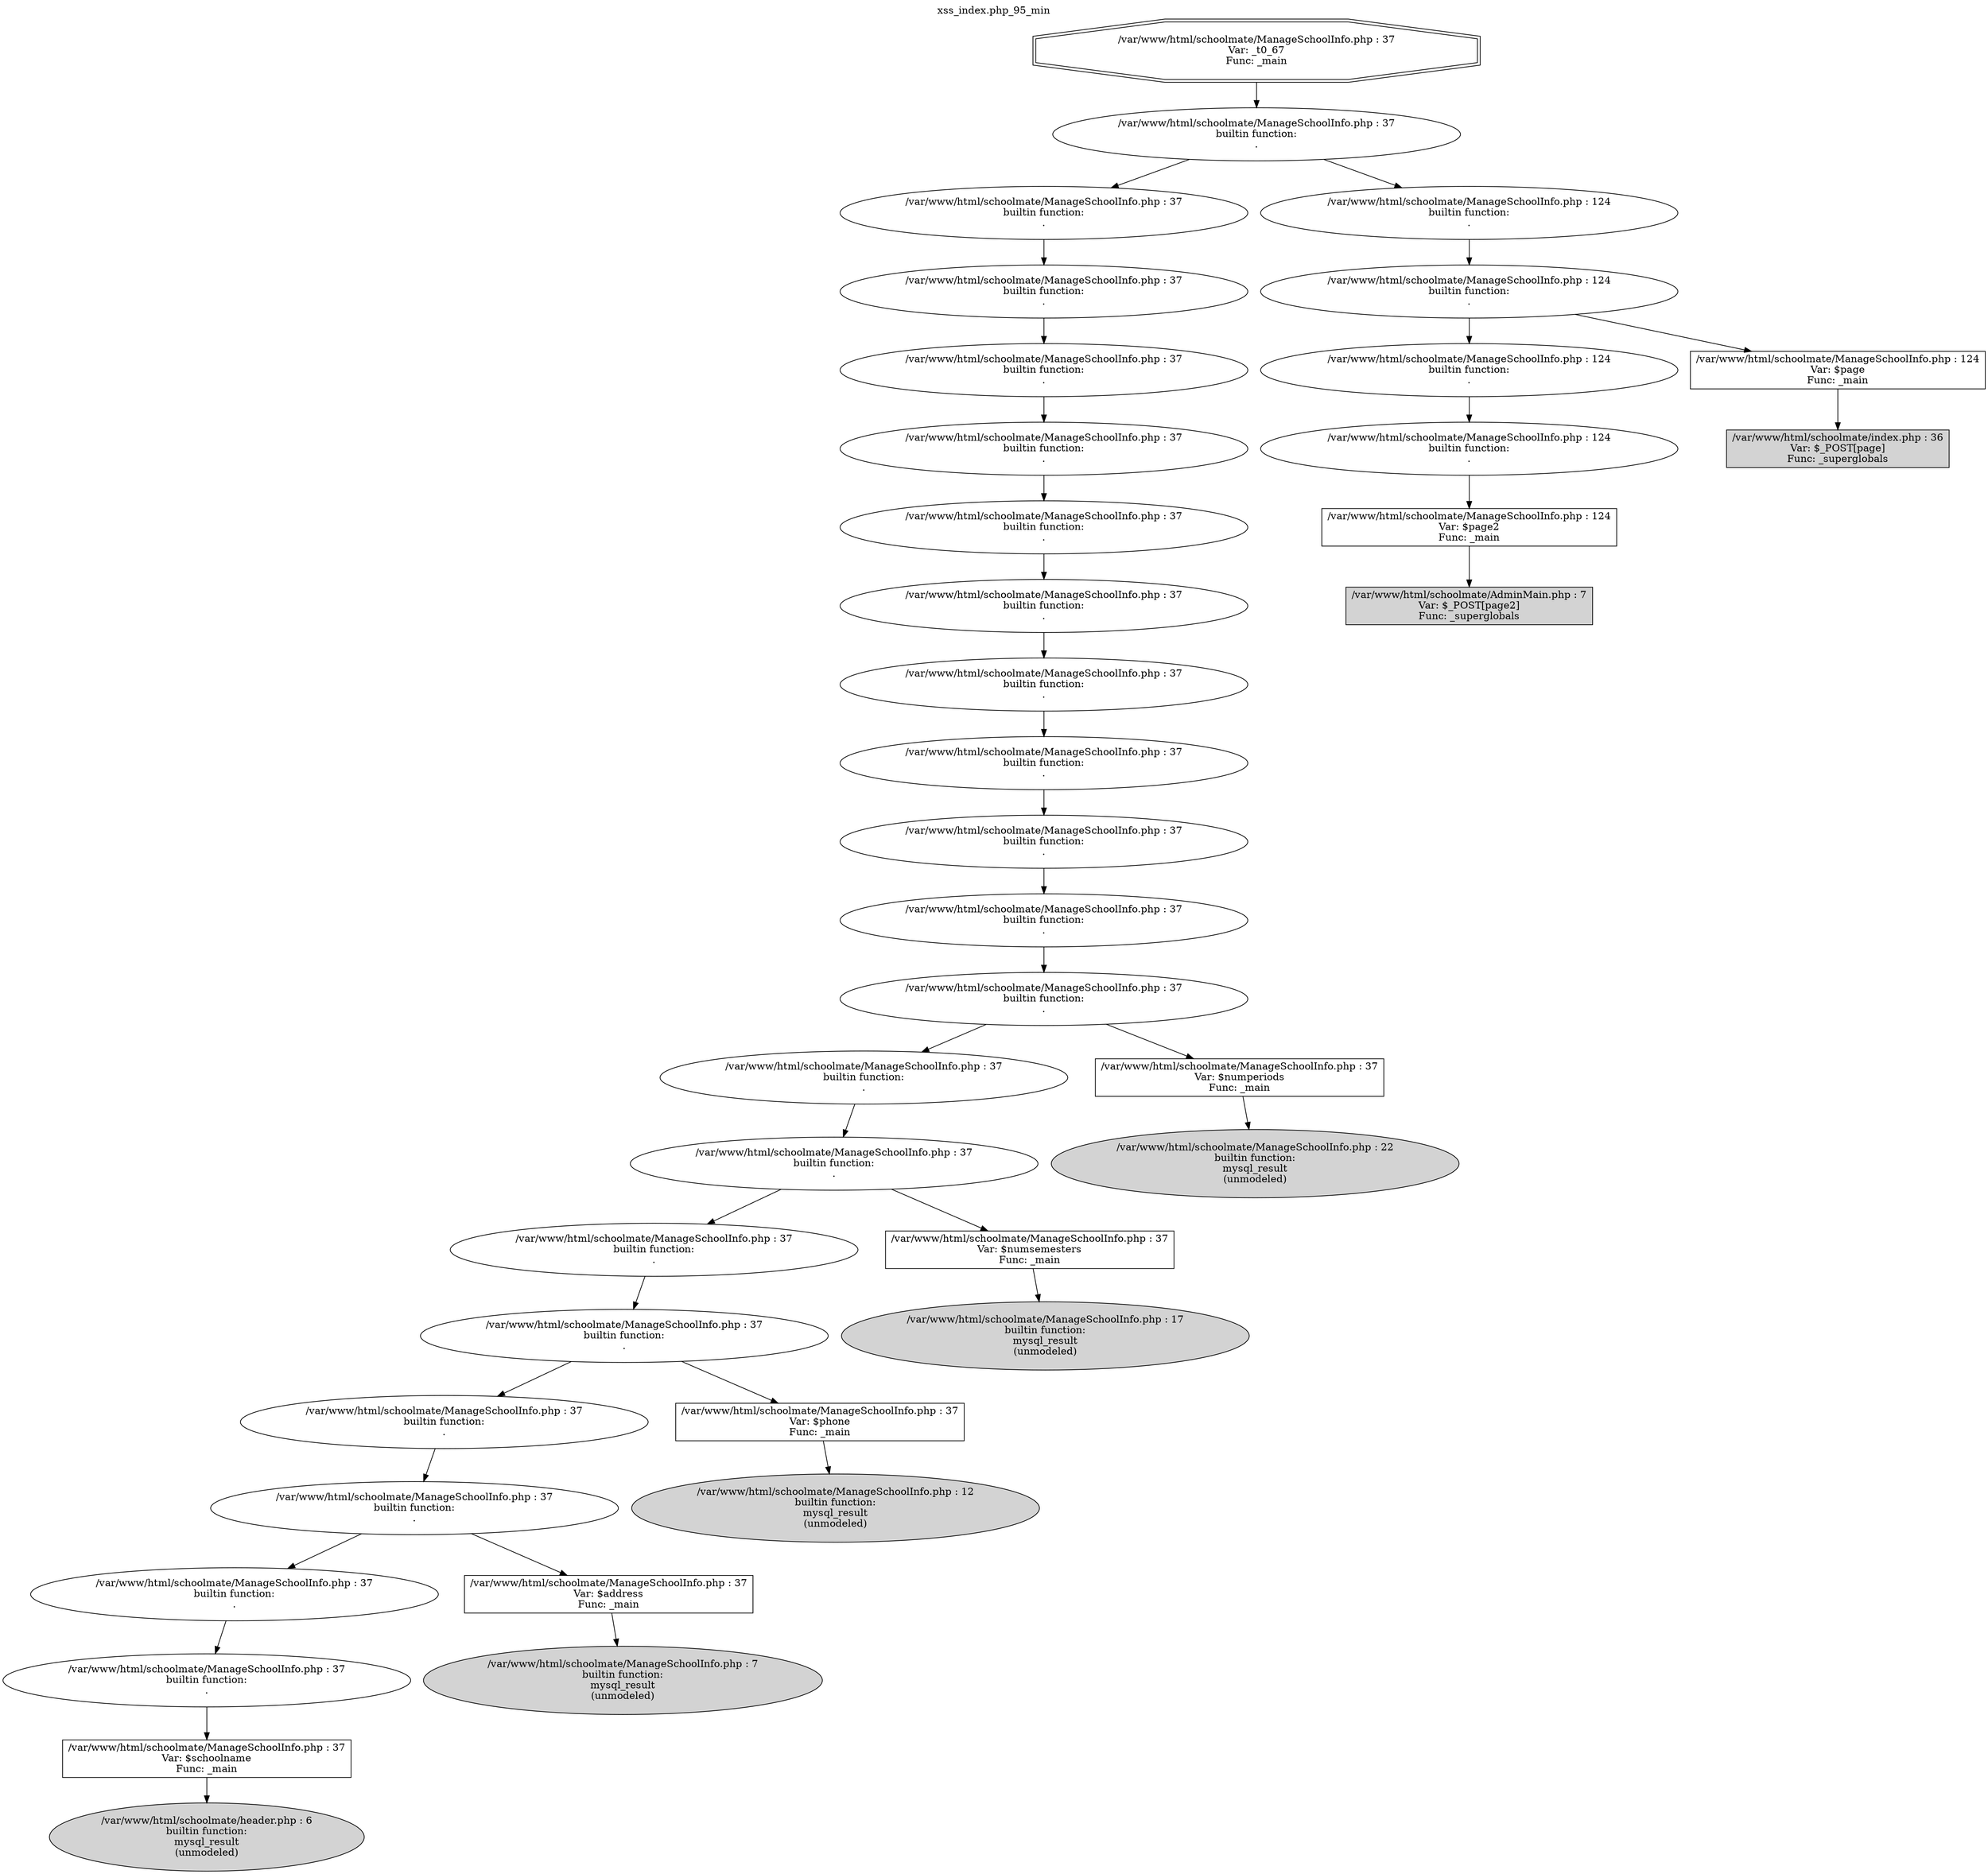 digraph cfg {
  label="xss_index.php_95_min";
  labelloc=t;
  n1 [shape=doubleoctagon, label="/var/www/html/schoolmate/ManageSchoolInfo.php : 37\nVar: _t0_67\nFunc: _main\n"];
  n2 [shape=ellipse, label="/var/www/html/schoolmate/ManageSchoolInfo.php : 37\nbuiltin function:\n.\n"];
  n3 [shape=ellipse, label="/var/www/html/schoolmate/ManageSchoolInfo.php : 37\nbuiltin function:\n.\n"];
  n4 [shape=ellipse, label="/var/www/html/schoolmate/ManageSchoolInfo.php : 37\nbuiltin function:\n.\n"];
  n5 [shape=ellipse, label="/var/www/html/schoolmate/ManageSchoolInfo.php : 37\nbuiltin function:\n.\n"];
  n6 [shape=ellipse, label="/var/www/html/schoolmate/ManageSchoolInfo.php : 37\nbuiltin function:\n.\n"];
  n7 [shape=ellipse, label="/var/www/html/schoolmate/ManageSchoolInfo.php : 37\nbuiltin function:\n.\n"];
  n8 [shape=ellipse, label="/var/www/html/schoolmate/ManageSchoolInfo.php : 37\nbuiltin function:\n.\n"];
  n9 [shape=ellipse, label="/var/www/html/schoolmate/ManageSchoolInfo.php : 37\nbuiltin function:\n.\n"];
  n10 [shape=ellipse, label="/var/www/html/schoolmate/ManageSchoolInfo.php : 37\nbuiltin function:\n.\n"];
  n11 [shape=ellipse, label="/var/www/html/schoolmate/ManageSchoolInfo.php : 37\nbuiltin function:\n.\n"];
  n12 [shape=ellipse, label="/var/www/html/schoolmate/ManageSchoolInfo.php : 37\nbuiltin function:\n.\n"];
  n13 [shape=ellipse, label="/var/www/html/schoolmate/ManageSchoolInfo.php : 37\nbuiltin function:\n.\n"];
  n14 [shape=ellipse, label="/var/www/html/schoolmate/ManageSchoolInfo.php : 37\nbuiltin function:\n.\n"];
  n15 [shape=ellipse, label="/var/www/html/schoolmate/ManageSchoolInfo.php : 37\nbuiltin function:\n.\n"];
  n16 [shape=ellipse, label="/var/www/html/schoolmate/ManageSchoolInfo.php : 37\nbuiltin function:\n.\n"];
  n17 [shape=ellipse, label="/var/www/html/schoolmate/ManageSchoolInfo.php : 37\nbuiltin function:\n.\n"];
  n18 [shape=ellipse, label="/var/www/html/schoolmate/ManageSchoolInfo.php : 37\nbuiltin function:\n.\n"];
  n19 [shape=ellipse, label="/var/www/html/schoolmate/ManageSchoolInfo.php : 37\nbuiltin function:\n.\n"];
  n20 [shape=ellipse, label="/var/www/html/schoolmate/ManageSchoolInfo.php : 37\nbuiltin function:\n.\n"];
  n21 [shape=ellipse, label="/var/www/html/schoolmate/ManageSchoolInfo.php : 37\nbuiltin function:\n.\n"];
  n22 [shape=box, label="/var/www/html/schoolmate/ManageSchoolInfo.php : 37\nVar: $schoolname\nFunc: _main\n"];
  n23 [shape=ellipse, label="/var/www/html/schoolmate/header.php : 6\nbuiltin function:\nmysql_result\n(unmodeled)\n",style=filled];
  n24 [shape=box, label="/var/www/html/schoolmate/ManageSchoolInfo.php : 37\nVar: $address\nFunc: _main\n"];
  n25 [shape=ellipse, label="/var/www/html/schoolmate/ManageSchoolInfo.php : 7\nbuiltin function:\nmysql_result\n(unmodeled)\n",style=filled];
  n26 [shape=box, label="/var/www/html/schoolmate/ManageSchoolInfo.php : 37\nVar: $phone\nFunc: _main\n"];
  n27 [shape=ellipse, label="/var/www/html/schoolmate/ManageSchoolInfo.php : 12\nbuiltin function:\nmysql_result\n(unmodeled)\n",style=filled];
  n28 [shape=box, label="/var/www/html/schoolmate/ManageSchoolInfo.php : 37\nVar: $numsemesters\nFunc: _main\n"];
  n29 [shape=ellipse, label="/var/www/html/schoolmate/ManageSchoolInfo.php : 17\nbuiltin function:\nmysql_result\n(unmodeled)\n",style=filled];
  n30 [shape=box, label="/var/www/html/schoolmate/ManageSchoolInfo.php : 37\nVar: $numperiods\nFunc: _main\n"];
  n31 [shape=ellipse, label="/var/www/html/schoolmate/ManageSchoolInfo.php : 22\nbuiltin function:\nmysql_result\n(unmodeled)\n",style=filled];
  n32 [shape=ellipse, label="/var/www/html/schoolmate/ManageSchoolInfo.php : 124\nbuiltin function:\n.\n"];
  n33 [shape=ellipse, label="/var/www/html/schoolmate/ManageSchoolInfo.php : 124\nbuiltin function:\n.\n"];
  n34 [shape=ellipse, label="/var/www/html/schoolmate/ManageSchoolInfo.php : 124\nbuiltin function:\n.\n"];
  n35 [shape=ellipse, label="/var/www/html/schoolmate/ManageSchoolInfo.php : 124\nbuiltin function:\n.\n"];
  n36 [shape=box, label="/var/www/html/schoolmate/ManageSchoolInfo.php : 124\nVar: $page2\nFunc: _main\n"];
  n37 [shape=box, label="/var/www/html/schoolmate/AdminMain.php : 7\nVar: $_POST[page2]\nFunc: _superglobals\n",style=filled];
  n38 [shape=box, label="/var/www/html/schoolmate/ManageSchoolInfo.php : 124\nVar: $page\nFunc: _main\n"];
  n39 [shape=box, label="/var/www/html/schoolmate/index.php : 36\nVar: $_POST[page]\nFunc: _superglobals\n",style=filled];
  n1 -> n2;
  n2 -> n3;
  n2 -> n32;
  n3 -> n4;
  n4 -> n5;
  n5 -> n6;
  n6 -> n7;
  n7 -> n8;
  n8 -> n9;
  n9 -> n10;
  n10 -> n11;
  n11 -> n12;
  n12 -> n13;
  n13 -> n14;
  n13 -> n30;
  n14 -> n15;
  n15 -> n16;
  n15 -> n28;
  n16 -> n17;
  n17 -> n18;
  n17 -> n26;
  n18 -> n19;
  n19 -> n20;
  n19 -> n24;
  n20 -> n21;
  n21 -> n22;
  n22 -> n23;
  n24 -> n25;
  n26 -> n27;
  n28 -> n29;
  n30 -> n31;
  n32 -> n33;
  n33 -> n34;
  n33 -> n38;
  n34 -> n35;
  n35 -> n36;
  n36 -> n37;
  n38 -> n39;
}
